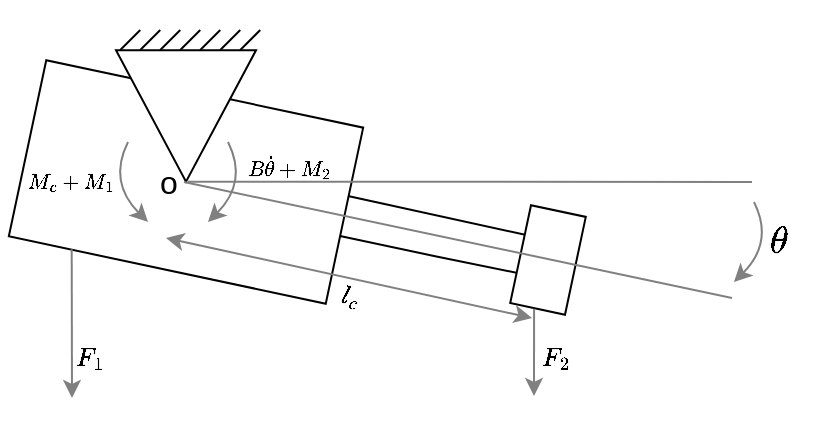<mxfile version="15.8.5" type="device"><diagram name="Page-1" id="7e0a89b8-554c-2b80-1dc8-d5c74ca68de4"><mxGraphModel dx="474" dy="262" grid="1" gridSize="10" guides="1" tooltips="1" connect="1" arrows="1" fold="1" page="1" pageScale="1" pageWidth="1100" pageHeight="850" background="none" math="1" shadow="0"><root><mxCell id="0"/><mxCell id="1" parent="0"/><mxCell id="o1ZvCpSiHabck9290iHp-18" value="" style="group;rotation=12;fontSize=8;" parent="1" vertex="1" connectable="0"><mxGeometry x="330" y="519.99" width="287" height="160.01" as="geometry"/></mxCell><mxCell id="o1ZvCpSiHabck9290iHp-8" value="" style="group;rotation=12;" parent="o1ZvCpSiHabck9290iHp-18" vertex="1" connectable="0"><mxGeometry x="-3" y="9" width="290" height="151.01" as="geometry"/></mxCell><mxCell id="o1ZvCpSiHabck9290iHp-1" value="" style="rounded=0;whiteSpace=wrap;html=1;rotation=12;" parent="o1ZvCpSiHabck9290iHp-8" vertex="1"><mxGeometry x="-1" y="8" width="162" height="90" as="geometry"/></mxCell><mxCell id="o1ZvCpSiHabck9290iHp-2" value="" style="endArrow=none;html=1;rounded=0;" parent="o1ZvCpSiHabck9290iHp-8" edge="1"><mxGeometry width="50" height="50" relative="1" as="geometry"><mxPoint x="161" y="60" as="sourcePoint"/><mxPoint x="257" y="81" as="targetPoint"/></mxGeometry></mxCell><mxCell id="o1ZvCpSiHabck9290iHp-4" value="" style="endArrow=none;html=1;rounded=0;" parent="o1ZvCpSiHabck9290iHp-8" edge="1"><mxGeometry width="50" height="50" relative="1" as="geometry"><mxPoint x="157" y="80" as="sourcePoint"/><mxPoint x="253" y="100" as="targetPoint"/><Array as="points"><mxPoint x="204" y="90"/></Array></mxGeometry></mxCell><mxCell id="o1ZvCpSiHabck9290iHp-6" value="" style="rounded=0;whiteSpace=wrap;html=1;rotation=12;" parent="o1ZvCpSiHabck9290iHp-8" vertex="1"><mxGeometry x="247" y="67" width="28" height="50" as="geometry"/></mxCell><mxCell id="o1ZvCpSiHabck9290iHp-7" value="" style="triangle;whiteSpace=wrap;html=1;rotation=90;" parent="o1ZvCpSiHabck9290iHp-8" vertex="1"><mxGeometry x="47.13" y="-15" width="65.75" height="70" as="geometry"/></mxCell><mxCell id="o1ZvCpSiHabck9290iHp-9" value="" style="endArrow=none;html=1;rounded=0;strokeColor=#808080;" parent="o1ZvCpSiHabck9290iHp-8" edge="1"><mxGeometry width="50" height="50" relative="1" as="geometry"><mxPoint x="79" y="53" as="sourcePoint"/><mxPoint x="353" y="111.01" as="targetPoint"/></mxGeometry></mxCell><mxCell id="o1ZvCpSiHabck9290iHp-19" value="" style="endArrow=none;html=1;rounded=0;fillColor=#dae8fc;strokeColor=#808080;" parent="o1ZvCpSiHabck9290iHp-8" edge="1"><mxGeometry width="50" height="50" relative="1" as="geometry"><mxPoint x="81" y="52.83" as="sourcePoint"/><mxPoint x="363" y="53.01" as="targetPoint"/></mxGeometry></mxCell><mxCell id="o1ZvCpSiHabck9290iHp-26" value="&lt;span style=&quot;font-family: &amp;#34;arial&amp;#34; , sans-serif ; font-size: 11px&quot;&gt;\(F_2\)&lt;/span&gt;" style="text;html=1;align=center;verticalAlign=middle;resizable=0;points=[];autosize=1;strokeColor=none;fillColor=none;fontColor=default;labelBackgroundColor=none;fontSize=11;" parent="o1ZvCpSiHabck9290iHp-8" vertex="1"><mxGeometry x="240" y="131.01" width="50" height="20" as="geometry"/></mxCell><mxCell id="o1ZvCpSiHabck9290iHp-30" value="&lt;font face=&quot;arial, sans-serif&quot;&gt;&lt;span style=&quot;font-size: 16px&quot;&gt;o&lt;/span&gt;&lt;/font&gt;" style="text;html=1;align=center;verticalAlign=middle;resizable=0;points=[];autosize=1;strokeColor=none;fillColor=none;fontColor=default;labelBackgroundColor=none;" parent="o1ZvCpSiHabck9290iHp-8" vertex="1"><mxGeometry x="61" y="43" width="20" height="20" as="geometry"/></mxCell><mxCell id="o1ZvCpSiHabck9290iHp-33" value="" style="curved=1;endArrow=classic;html=1;rounded=0;strokeColor=#808080;" parent="o1ZvCpSiHabck9290iHp-8" edge="1"><mxGeometry width="50" height="50" relative="1" as="geometry"><mxPoint x="101" y="33" as="sourcePoint"/><mxPoint x="91" y="73" as="targetPoint"/><Array as="points"><mxPoint x="111" y="53"/></Array></mxGeometry></mxCell><mxCell id="o1ZvCpSiHabck9290iHp-34" value="" style="curved=1;endArrow=classic;html=1;rounded=0;strokeColor=#808080;" parent="o1ZvCpSiHabck9290iHp-8" edge="1"><mxGeometry width="50" height="50" relative="1" as="geometry"><mxPoint x="51" y="33" as="sourcePoint"/><mxPoint x="61" y="73" as="targetPoint"/><Array as="points"><mxPoint x="41" y="53"/></Array></mxGeometry></mxCell><mxCell id="o1ZvCpSiHabck9290iHp-37" value="&lt;span style=&quot;font-size: 9px;&quot;&gt;\(M_c+M_1\)&lt;/span&gt;" style="text;html=1;align=center;verticalAlign=middle;resizable=0;points=[];autosize=1;strokeColor=none;fillColor=none;fontColor=default;labelBackgroundColor=none;fontSize=9;" parent="o1ZvCpSiHabck9290iHp-8" vertex="1"><mxGeometry x="-13" y="43" width="70" height="20" as="geometry"/></mxCell><mxCell id="SndIDW06wRHsssm00e0_-2" value="&lt;span style=&quot;font-size: 9px;&quot;&gt;\(B\dot\theta+M_2\)&lt;/span&gt;&lt;font face=&quot;arial, sans-serif&quot; style=&quot;font-size: 9px;&quot;&gt;&lt;span style=&quot;font-size: 9px;&quot;&gt;&lt;br style=&quot;font-size: 9px;&quot;&gt;&lt;/span&gt;&lt;/font&gt;" style="text;html=1;align=center;verticalAlign=middle;resizable=0;points=[];autosize=1;strokeColor=none;fillColor=none;fontColor=default;labelBackgroundColor=none;fontSize=9;" parent="o1ZvCpSiHabck9290iHp-8" vertex="1"><mxGeometry x="86" y="35.0" width="90" height="20" as="geometry"/></mxCell><mxCell id="SndIDW06wRHsssm00e0_-3" value="" style="endArrow=none;html=1;rounded=0;" parent="o1ZvCpSiHabck9290iHp-8" edge="1"><mxGeometry width="50" height="50" relative="1" as="geometry"><mxPoint x="47.13" y="-13.0" as="sourcePoint"/><mxPoint x="57.13" y="-22.99" as="targetPoint"/></mxGeometry></mxCell><mxCell id="fp6H6u4nmmqWG7PAh7_t-1" value="" style="endArrow=classic;startArrow=classic;html=1;rounded=0;strokeColor=#808080;" edge="1" parent="o1ZvCpSiHabck9290iHp-8"><mxGeometry width="50" height="50" relative="1" as="geometry"><mxPoint x="70" y="81.01" as="sourcePoint"/><mxPoint x="253" y="121.01" as="targetPoint"/></mxGeometry></mxCell><mxCell id="fp6H6u4nmmqWG7PAh7_t-5" value="&lt;font face=&quot;arial, sans-serif&quot;&gt;\(l_c\)&lt;/font&gt;" style="text;html=1;align=center;verticalAlign=middle;resizable=0;points=[];autosize=1;strokeColor=none;fillColor=none;fontColor=default;labelBackgroundColor=none;fontSize=11;rotation=13;" vertex="1" parent="o1ZvCpSiHabck9290iHp-8"><mxGeometry x="142" y="100.0" width="40" height="20" as="geometry"/></mxCell><mxCell id="o1ZvCpSiHabck9290iHp-20" value="" style="curved=1;endArrow=classic;html=1;rounded=0;strokeColor=#808080;" parent="1" edge="1"><mxGeometry width="50" height="50" relative="1" as="geometry"><mxPoint x="691" y="592" as="sourcePoint"/><mxPoint x="681" y="632" as="targetPoint"/><Array as="points"><mxPoint x="701" y="612"/></Array></mxGeometry></mxCell><mxCell id="o1ZvCpSiHabck9290iHp-22" value="&lt;span style=&quot;font-family: &amp;#34;arial&amp;#34; , sans-serif ; font-size: 16px&quot;&gt;\(θ\)&lt;/span&gt;" style="text;html=1;align=center;verticalAlign=middle;resizable=0;points=[];autosize=1;strokeColor=none;fillColor=none;fontColor=default;labelBackgroundColor=none;" parent="1" vertex="1"><mxGeometry x="683" y="602" width="40" height="20" as="geometry"/></mxCell><mxCell id="o1ZvCpSiHabck9290iHp-23" value="" style="endArrow=classic;html=1;rounded=0;fontColor=#A8A8A8;strokeColor=#808080;exitX=0.585;exitY=1.009;exitDx=0;exitDy=0;exitPerimeter=0;" parent="1" edge="1"><mxGeometry width="50" height="50" relative="1" as="geometry"><mxPoint x="581.037" y="645.379" as="sourcePoint"/><mxPoint x="581" y="689" as="targetPoint"/></mxGeometry></mxCell><mxCell id="o1ZvCpSiHabck9290iHp-24" value="" style="endArrow=classic;html=1;rounded=0;fontColor=#A8A8A8;strokeColor=#808080;exitX=0.198;exitY=0.997;exitDx=0;exitDy=0;exitPerimeter=0;" parent="1" source="o1ZvCpSiHabck9290iHp-1" edge="1"><mxGeometry width="50" height="50" relative="1" as="geometry"><mxPoint x="361" y="610" as="sourcePoint"/><mxPoint x="350" y="690" as="targetPoint"/></mxGeometry></mxCell><mxCell id="o1ZvCpSiHabck9290iHp-25" value="&lt;span style=&quot;font-family: &amp;#34;arial&amp;#34; , sans-serif ; font-size: 11px&quot;&gt;\(F_1\)&lt;/span&gt;" style="text;html=1;align=center;verticalAlign=middle;resizable=0;points=[];autosize=1;strokeColor=none;fillColor=none;fontColor=default;labelBackgroundColor=none;fontSize=11;" parent="1" vertex="1"><mxGeometry x="334" y="660" width="50" height="20" as="geometry"/></mxCell><mxCell id="SndIDW06wRHsssm00e0_-4" value="" style="endArrow=none;html=1;rounded=0;" parent="1" edge="1"><mxGeometry width="50" height="50" relative="1" as="geometry"><mxPoint x="384.13" y="515.99" as="sourcePoint"/><mxPoint x="394.13" y="506" as="targetPoint"/></mxGeometry></mxCell><mxCell id="SndIDW06wRHsssm00e0_-5" value="" style="endArrow=none;html=1;rounded=0;" parent="1" edge="1"><mxGeometry width="50" height="50" relative="1" as="geometry"><mxPoint x="394.13" y="515.99" as="sourcePoint"/><mxPoint x="404.13" y="506" as="targetPoint"/></mxGeometry></mxCell><mxCell id="SndIDW06wRHsssm00e0_-6" value="" style="endArrow=none;html=1;rounded=0;" parent="1" edge="1"><mxGeometry width="50" height="50" relative="1" as="geometry"><mxPoint x="404.13" y="515.99" as="sourcePoint"/><mxPoint x="414.13" y="506" as="targetPoint"/></mxGeometry></mxCell><mxCell id="SndIDW06wRHsssm00e0_-7" value="" style="endArrow=none;html=1;rounded=0;" parent="1" edge="1"><mxGeometry width="50" height="50" relative="1" as="geometry"><mxPoint x="414.13" y="515.99" as="sourcePoint"/><mxPoint x="424.13" y="506" as="targetPoint"/></mxGeometry></mxCell><mxCell id="SndIDW06wRHsssm00e0_-8" value="" style="endArrow=none;html=1;rounded=0;" parent="1" edge="1"><mxGeometry width="50" height="50" relative="1" as="geometry"><mxPoint x="424.13" y="515.99" as="sourcePoint"/><mxPoint x="434.13" y="506" as="targetPoint"/></mxGeometry></mxCell><mxCell id="SndIDW06wRHsssm00e0_-9" value="" style="endArrow=none;html=1;rounded=0;" parent="1" edge="1"><mxGeometry width="50" height="50" relative="1" as="geometry"><mxPoint x="434.13" y="515.99" as="sourcePoint"/><mxPoint x="444.13" y="506" as="targetPoint"/></mxGeometry></mxCell></root></mxGraphModel></diagram></mxfile>